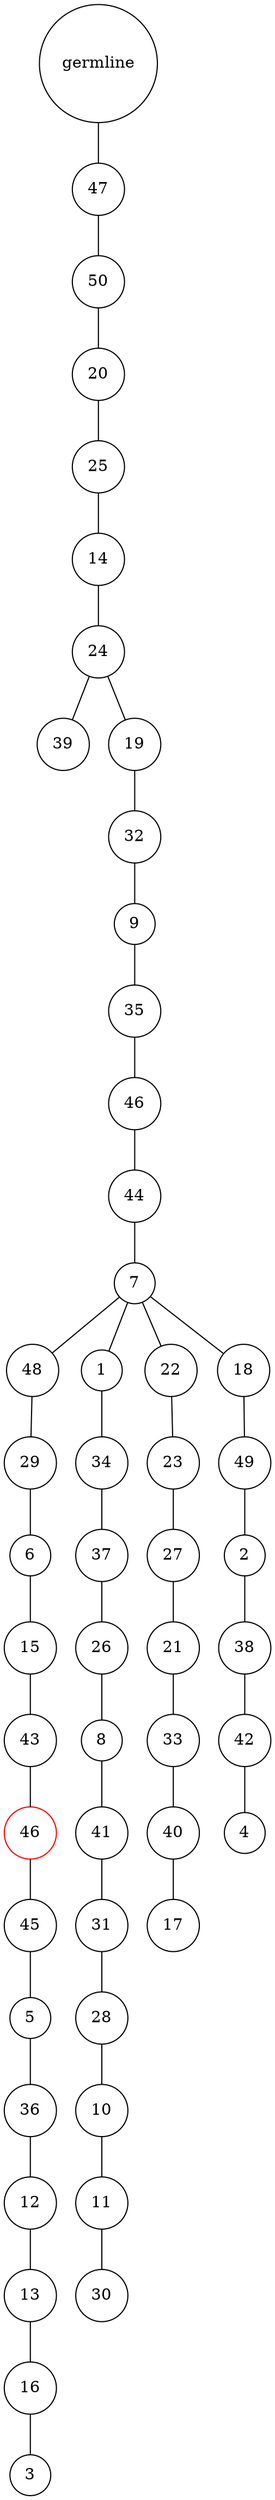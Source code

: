 graph {
	rankdir=UD;
	splines=line;
	node [shape=circle]
	"0x7fe1c0f5e610" [label="germline"];
	"0x7fe1c0f5e640" [label="47"];
	"0x7fe1c0f5e610" -- "0x7fe1c0f5e640" ;
	"0x7fe1c0f5e670" [label="50"];
	"0x7fe1c0f5e640" -- "0x7fe1c0f5e670" ;
	"0x7fe1c0f5e6a0" [label="20"];
	"0x7fe1c0f5e670" -- "0x7fe1c0f5e6a0" ;
	"0x7fe1c0f5e6d0" [label="25"];
	"0x7fe1c0f5e6a0" -- "0x7fe1c0f5e6d0" ;
	"0x7fe1c0f5e700" [label="14"];
	"0x7fe1c0f5e6d0" -- "0x7fe1c0f5e700" ;
	"0x7fe1c0f5e730" [label="24"];
	"0x7fe1c0f5e700" -- "0x7fe1c0f5e730" ;
	"0x7fe1c0f5e760" [label="39"];
	"0x7fe1c0f5e730" -- "0x7fe1c0f5e760" ;
	"0x7fe1c0f5e790" [label="19"];
	"0x7fe1c0f5e730" -- "0x7fe1c0f5e790" ;
	"0x7fe1c0f5e7c0" [label="32"];
	"0x7fe1c0f5e790" -- "0x7fe1c0f5e7c0" ;
	"0x7fe1c0f5e7f0" [label="9"];
	"0x7fe1c0f5e7c0" -- "0x7fe1c0f5e7f0" ;
	"0x7fe1c0f5e820" [label="35"];
	"0x7fe1c0f5e7f0" -- "0x7fe1c0f5e820" ;
	"0x7fe1c0f5e850" [label="46"];
	"0x7fe1c0f5e820" -- "0x7fe1c0f5e850" ;
	"0x7fe1c0f5e880" [label="44"];
	"0x7fe1c0f5e850" -- "0x7fe1c0f5e880" ;
	"0x7fe1c0f5e8b0" [label="7"];
	"0x7fe1c0f5e880" -- "0x7fe1c0f5e8b0" ;
	"0x7fe1c0f5e8e0" [label="48"];
	"0x7fe1c0f5e8b0" -- "0x7fe1c0f5e8e0" ;
	"0x7fe1c0f5e910" [label="29"];
	"0x7fe1c0f5e8e0" -- "0x7fe1c0f5e910" ;
	"0x7fe1c0f5e940" [label="6"];
	"0x7fe1c0f5e910" -- "0x7fe1c0f5e940" ;
	"0x7fe1c0f5e970" [label="15"];
	"0x7fe1c0f5e940" -- "0x7fe1c0f5e970" ;
	"0x7fe1c0f5e9a0" [label="43"];
	"0x7fe1c0f5e970" -- "0x7fe1c0f5e9a0" ;
	"0x7fe1c0f5e9d0" [label="46",color="red"];
	"0x7fe1c0f5e9a0" -- "0x7fe1c0f5e9d0" ;
	"0x7fe1c0f5ea00" [label="45"];
	"0x7fe1c0f5e9d0" -- "0x7fe1c0f5ea00" ;
	"0x7fe1c0f5ea30" [label="5"];
	"0x7fe1c0f5ea00" -- "0x7fe1c0f5ea30" ;
	"0x7fe1c0f5ea60" [label="36"];
	"0x7fe1c0f5ea30" -- "0x7fe1c0f5ea60" ;
	"0x7fe1c0f5ea90" [label="12"];
	"0x7fe1c0f5ea60" -- "0x7fe1c0f5ea90" ;
	"0x7fe1c0f5eac0" [label="13"];
	"0x7fe1c0f5ea90" -- "0x7fe1c0f5eac0" ;
	"0x7fe1c0f5eaf0" [label="16"];
	"0x7fe1c0f5eac0" -- "0x7fe1c0f5eaf0" ;
	"0x7fe1c0f5eb20" [label="3"];
	"0x7fe1c0f5eaf0" -- "0x7fe1c0f5eb20" ;
	"0x7fe1c0f5eb50" [label="1"];
	"0x7fe1c0f5e8b0" -- "0x7fe1c0f5eb50" ;
	"0x7fe1c0f5eb80" [label="34"];
	"0x7fe1c0f5eb50" -- "0x7fe1c0f5eb80" ;
	"0x7fe1c0f5ebb0" [label="37"];
	"0x7fe1c0f5eb80" -- "0x7fe1c0f5ebb0" ;
	"0x7fe1c0f5ebe0" [label="26"];
	"0x7fe1c0f5ebb0" -- "0x7fe1c0f5ebe0" ;
	"0x7fe1c0f5ec10" [label="8"];
	"0x7fe1c0f5ebe0" -- "0x7fe1c0f5ec10" ;
	"0x7fe1c0f5ec40" [label="41"];
	"0x7fe1c0f5ec10" -- "0x7fe1c0f5ec40" ;
	"0x7fe1c0f5ec70" [label="31"];
	"0x7fe1c0f5ec40" -- "0x7fe1c0f5ec70" ;
	"0x7fe1c0f5eca0" [label="28"];
	"0x7fe1c0f5ec70" -- "0x7fe1c0f5eca0" ;
	"0x7fe1c0f5ecd0" [label="10"];
	"0x7fe1c0f5eca0" -- "0x7fe1c0f5ecd0" ;
	"0x7fe1c0f5ed00" [label="11"];
	"0x7fe1c0f5ecd0" -- "0x7fe1c0f5ed00" ;
	"0x7fe1c0f5ed30" [label="30"];
	"0x7fe1c0f5ed00" -- "0x7fe1c0f5ed30" ;
	"0x7fe1c0f5ed60" [label="22"];
	"0x7fe1c0f5e8b0" -- "0x7fe1c0f5ed60" ;
	"0x7fe1c0f5ed90" [label="23"];
	"0x7fe1c0f5ed60" -- "0x7fe1c0f5ed90" ;
	"0x7fe1c0f5edc0" [label="27"];
	"0x7fe1c0f5ed90" -- "0x7fe1c0f5edc0" ;
	"0x7fe1c0f5edf0" [label="21"];
	"0x7fe1c0f5edc0" -- "0x7fe1c0f5edf0" ;
	"0x7fe1c0f5ee20" [label="33"];
	"0x7fe1c0f5edf0" -- "0x7fe1c0f5ee20" ;
	"0x7fe1c0f5ee50" [label="40"];
	"0x7fe1c0f5ee20" -- "0x7fe1c0f5ee50" ;
	"0x7fe1c0f5ee80" [label="17"];
	"0x7fe1c0f5ee50" -- "0x7fe1c0f5ee80" ;
	"0x7fe1c0f5eeb0" [label="18"];
	"0x7fe1c0f5e8b0" -- "0x7fe1c0f5eeb0" ;
	"0x7fe1c0f5eee0" [label="49"];
	"0x7fe1c0f5eeb0" -- "0x7fe1c0f5eee0" ;
	"0x7fe1c0f5ef10" [label="2"];
	"0x7fe1c0f5eee0" -- "0x7fe1c0f5ef10" ;
	"0x7fe1c0f5ef40" [label="38"];
	"0x7fe1c0f5ef10" -- "0x7fe1c0f5ef40" ;
	"0x7fe1c0f5ef70" [label="42"];
	"0x7fe1c0f5ef40" -- "0x7fe1c0f5ef70" ;
	"0x7fe1c0f5efa0" [label="4"];
	"0x7fe1c0f5ef70" -- "0x7fe1c0f5efa0" ;
}

